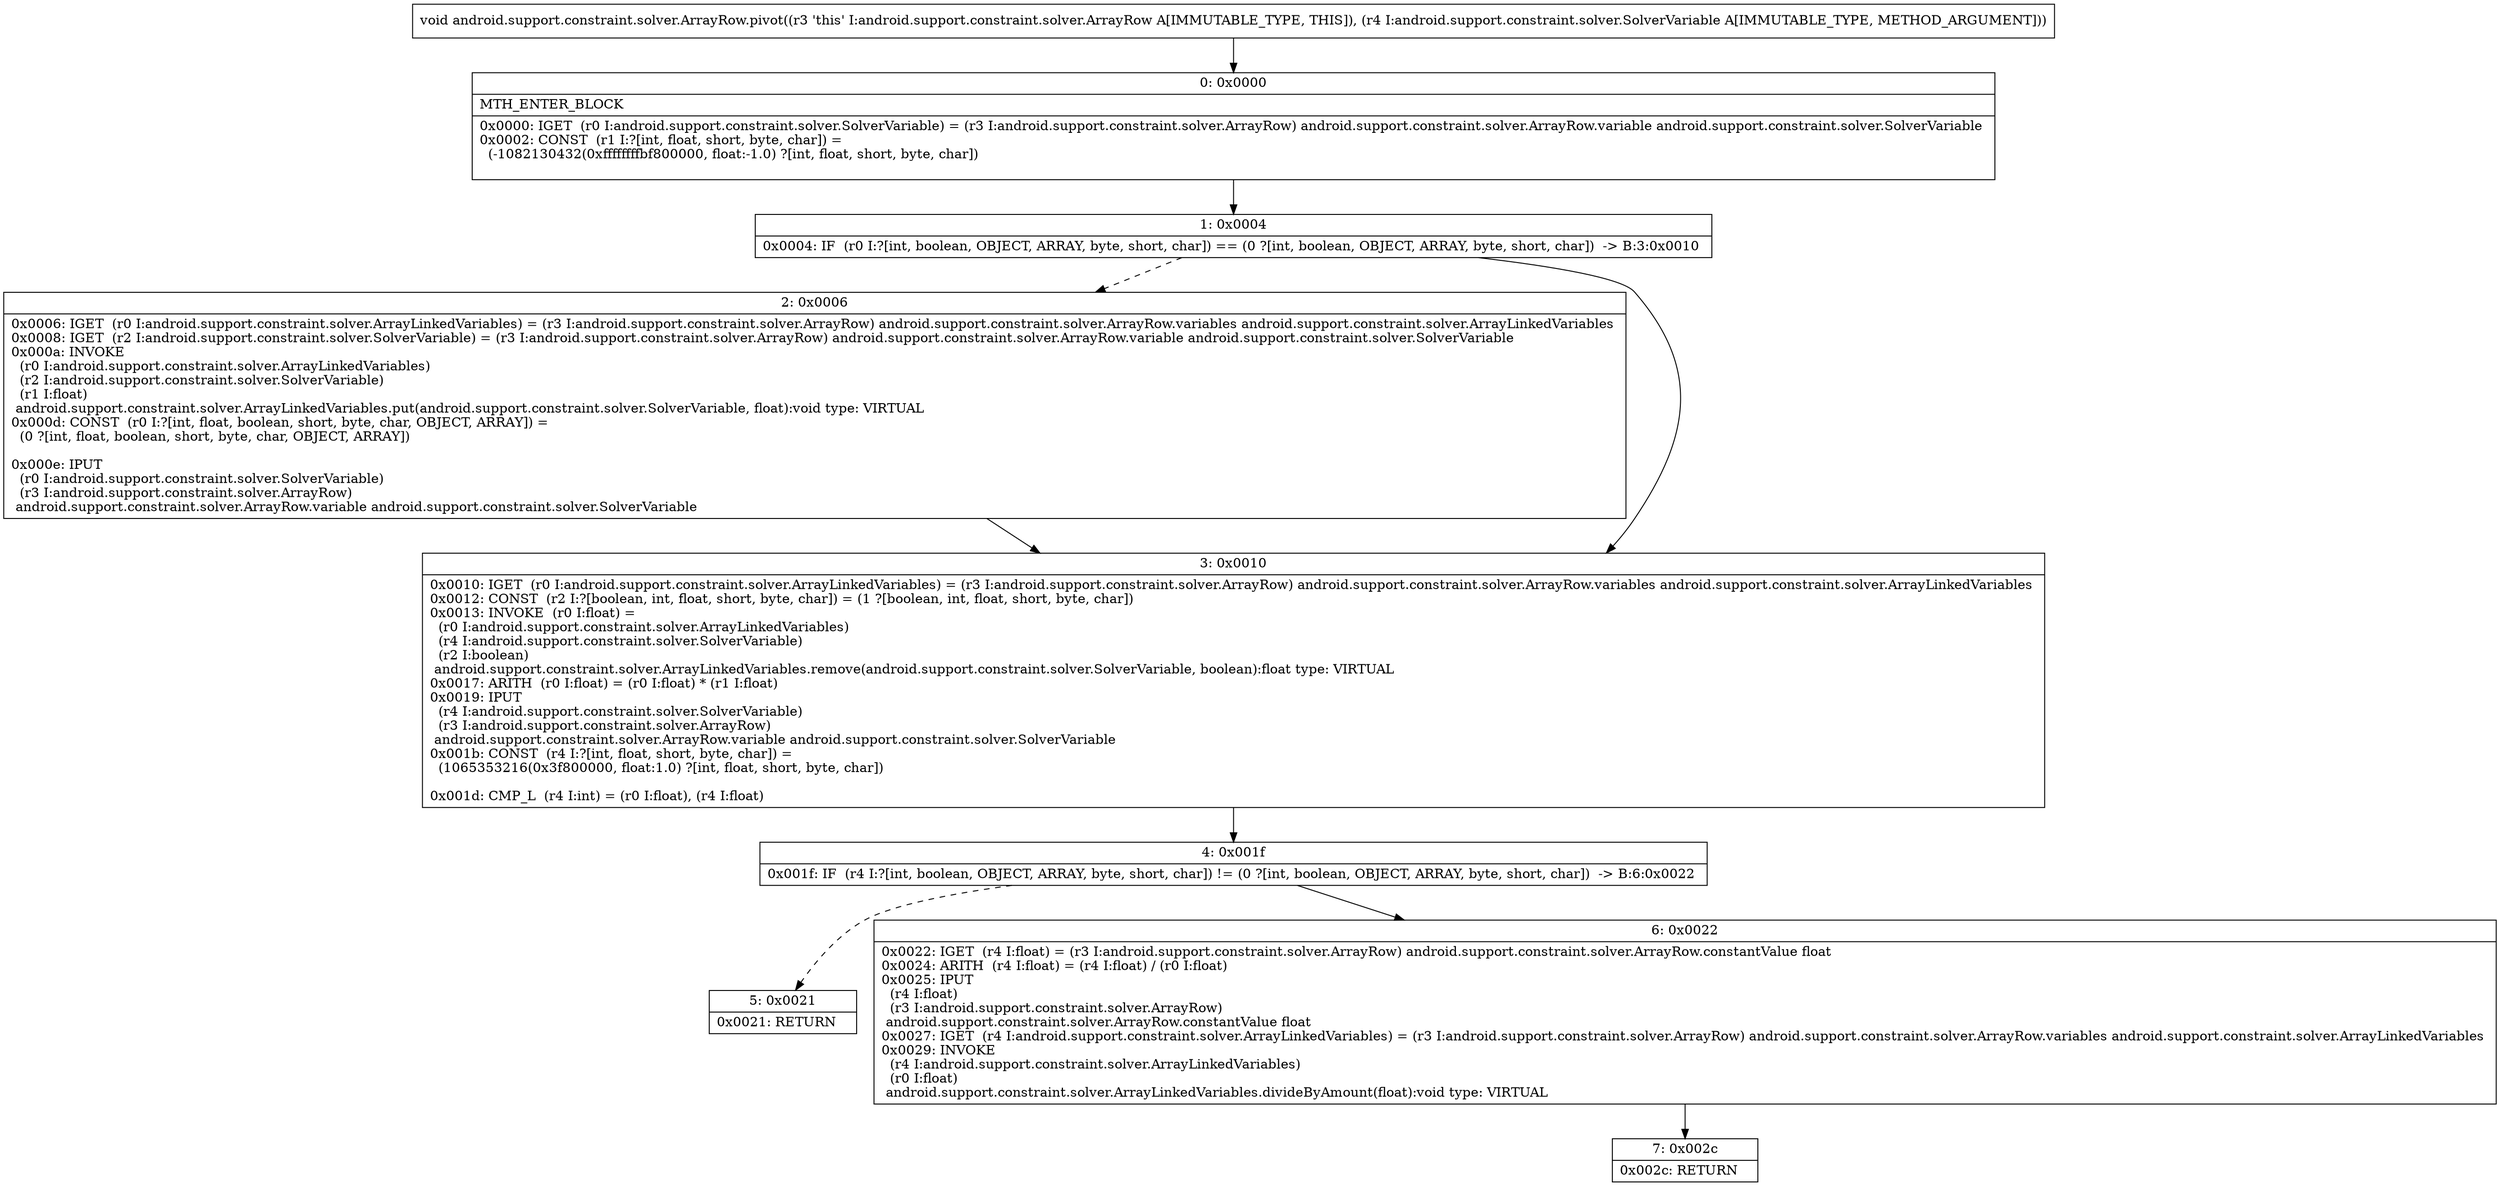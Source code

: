 digraph "CFG forandroid.support.constraint.solver.ArrayRow.pivot(Landroid\/support\/constraint\/solver\/SolverVariable;)V" {
Node_0 [shape=record,label="{0\:\ 0x0000|MTH_ENTER_BLOCK\l|0x0000: IGET  (r0 I:android.support.constraint.solver.SolverVariable) = (r3 I:android.support.constraint.solver.ArrayRow) android.support.constraint.solver.ArrayRow.variable android.support.constraint.solver.SolverVariable \l0x0002: CONST  (r1 I:?[int, float, short, byte, char]) = \l  (\-1082130432(0xffffffffbf800000, float:\-1.0) ?[int, float, short, byte, char])\l \l}"];
Node_1 [shape=record,label="{1\:\ 0x0004|0x0004: IF  (r0 I:?[int, boolean, OBJECT, ARRAY, byte, short, char]) == (0 ?[int, boolean, OBJECT, ARRAY, byte, short, char])  \-\> B:3:0x0010 \l}"];
Node_2 [shape=record,label="{2\:\ 0x0006|0x0006: IGET  (r0 I:android.support.constraint.solver.ArrayLinkedVariables) = (r3 I:android.support.constraint.solver.ArrayRow) android.support.constraint.solver.ArrayRow.variables android.support.constraint.solver.ArrayLinkedVariables \l0x0008: IGET  (r2 I:android.support.constraint.solver.SolverVariable) = (r3 I:android.support.constraint.solver.ArrayRow) android.support.constraint.solver.ArrayRow.variable android.support.constraint.solver.SolverVariable \l0x000a: INVOKE  \l  (r0 I:android.support.constraint.solver.ArrayLinkedVariables)\l  (r2 I:android.support.constraint.solver.SolverVariable)\l  (r1 I:float)\l android.support.constraint.solver.ArrayLinkedVariables.put(android.support.constraint.solver.SolverVariable, float):void type: VIRTUAL \l0x000d: CONST  (r0 I:?[int, float, boolean, short, byte, char, OBJECT, ARRAY]) = \l  (0 ?[int, float, boolean, short, byte, char, OBJECT, ARRAY])\l \l0x000e: IPUT  \l  (r0 I:android.support.constraint.solver.SolverVariable)\l  (r3 I:android.support.constraint.solver.ArrayRow)\l android.support.constraint.solver.ArrayRow.variable android.support.constraint.solver.SolverVariable \l}"];
Node_3 [shape=record,label="{3\:\ 0x0010|0x0010: IGET  (r0 I:android.support.constraint.solver.ArrayLinkedVariables) = (r3 I:android.support.constraint.solver.ArrayRow) android.support.constraint.solver.ArrayRow.variables android.support.constraint.solver.ArrayLinkedVariables \l0x0012: CONST  (r2 I:?[boolean, int, float, short, byte, char]) = (1 ?[boolean, int, float, short, byte, char]) \l0x0013: INVOKE  (r0 I:float) = \l  (r0 I:android.support.constraint.solver.ArrayLinkedVariables)\l  (r4 I:android.support.constraint.solver.SolverVariable)\l  (r2 I:boolean)\l android.support.constraint.solver.ArrayLinkedVariables.remove(android.support.constraint.solver.SolverVariable, boolean):float type: VIRTUAL \l0x0017: ARITH  (r0 I:float) = (r0 I:float) * (r1 I:float) \l0x0019: IPUT  \l  (r4 I:android.support.constraint.solver.SolverVariable)\l  (r3 I:android.support.constraint.solver.ArrayRow)\l android.support.constraint.solver.ArrayRow.variable android.support.constraint.solver.SolverVariable \l0x001b: CONST  (r4 I:?[int, float, short, byte, char]) = \l  (1065353216(0x3f800000, float:1.0) ?[int, float, short, byte, char])\l \l0x001d: CMP_L  (r4 I:int) = (r0 I:float), (r4 I:float) \l}"];
Node_4 [shape=record,label="{4\:\ 0x001f|0x001f: IF  (r4 I:?[int, boolean, OBJECT, ARRAY, byte, short, char]) != (0 ?[int, boolean, OBJECT, ARRAY, byte, short, char])  \-\> B:6:0x0022 \l}"];
Node_5 [shape=record,label="{5\:\ 0x0021|0x0021: RETURN   \l}"];
Node_6 [shape=record,label="{6\:\ 0x0022|0x0022: IGET  (r4 I:float) = (r3 I:android.support.constraint.solver.ArrayRow) android.support.constraint.solver.ArrayRow.constantValue float \l0x0024: ARITH  (r4 I:float) = (r4 I:float) \/ (r0 I:float) \l0x0025: IPUT  \l  (r4 I:float)\l  (r3 I:android.support.constraint.solver.ArrayRow)\l android.support.constraint.solver.ArrayRow.constantValue float \l0x0027: IGET  (r4 I:android.support.constraint.solver.ArrayLinkedVariables) = (r3 I:android.support.constraint.solver.ArrayRow) android.support.constraint.solver.ArrayRow.variables android.support.constraint.solver.ArrayLinkedVariables \l0x0029: INVOKE  \l  (r4 I:android.support.constraint.solver.ArrayLinkedVariables)\l  (r0 I:float)\l android.support.constraint.solver.ArrayLinkedVariables.divideByAmount(float):void type: VIRTUAL \l}"];
Node_7 [shape=record,label="{7\:\ 0x002c|0x002c: RETURN   \l}"];
MethodNode[shape=record,label="{void android.support.constraint.solver.ArrayRow.pivot((r3 'this' I:android.support.constraint.solver.ArrayRow A[IMMUTABLE_TYPE, THIS]), (r4 I:android.support.constraint.solver.SolverVariable A[IMMUTABLE_TYPE, METHOD_ARGUMENT])) }"];
MethodNode -> Node_0;
Node_0 -> Node_1;
Node_1 -> Node_2[style=dashed];
Node_1 -> Node_3;
Node_2 -> Node_3;
Node_3 -> Node_4;
Node_4 -> Node_5[style=dashed];
Node_4 -> Node_6;
Node_6 -> Node_7;
}

